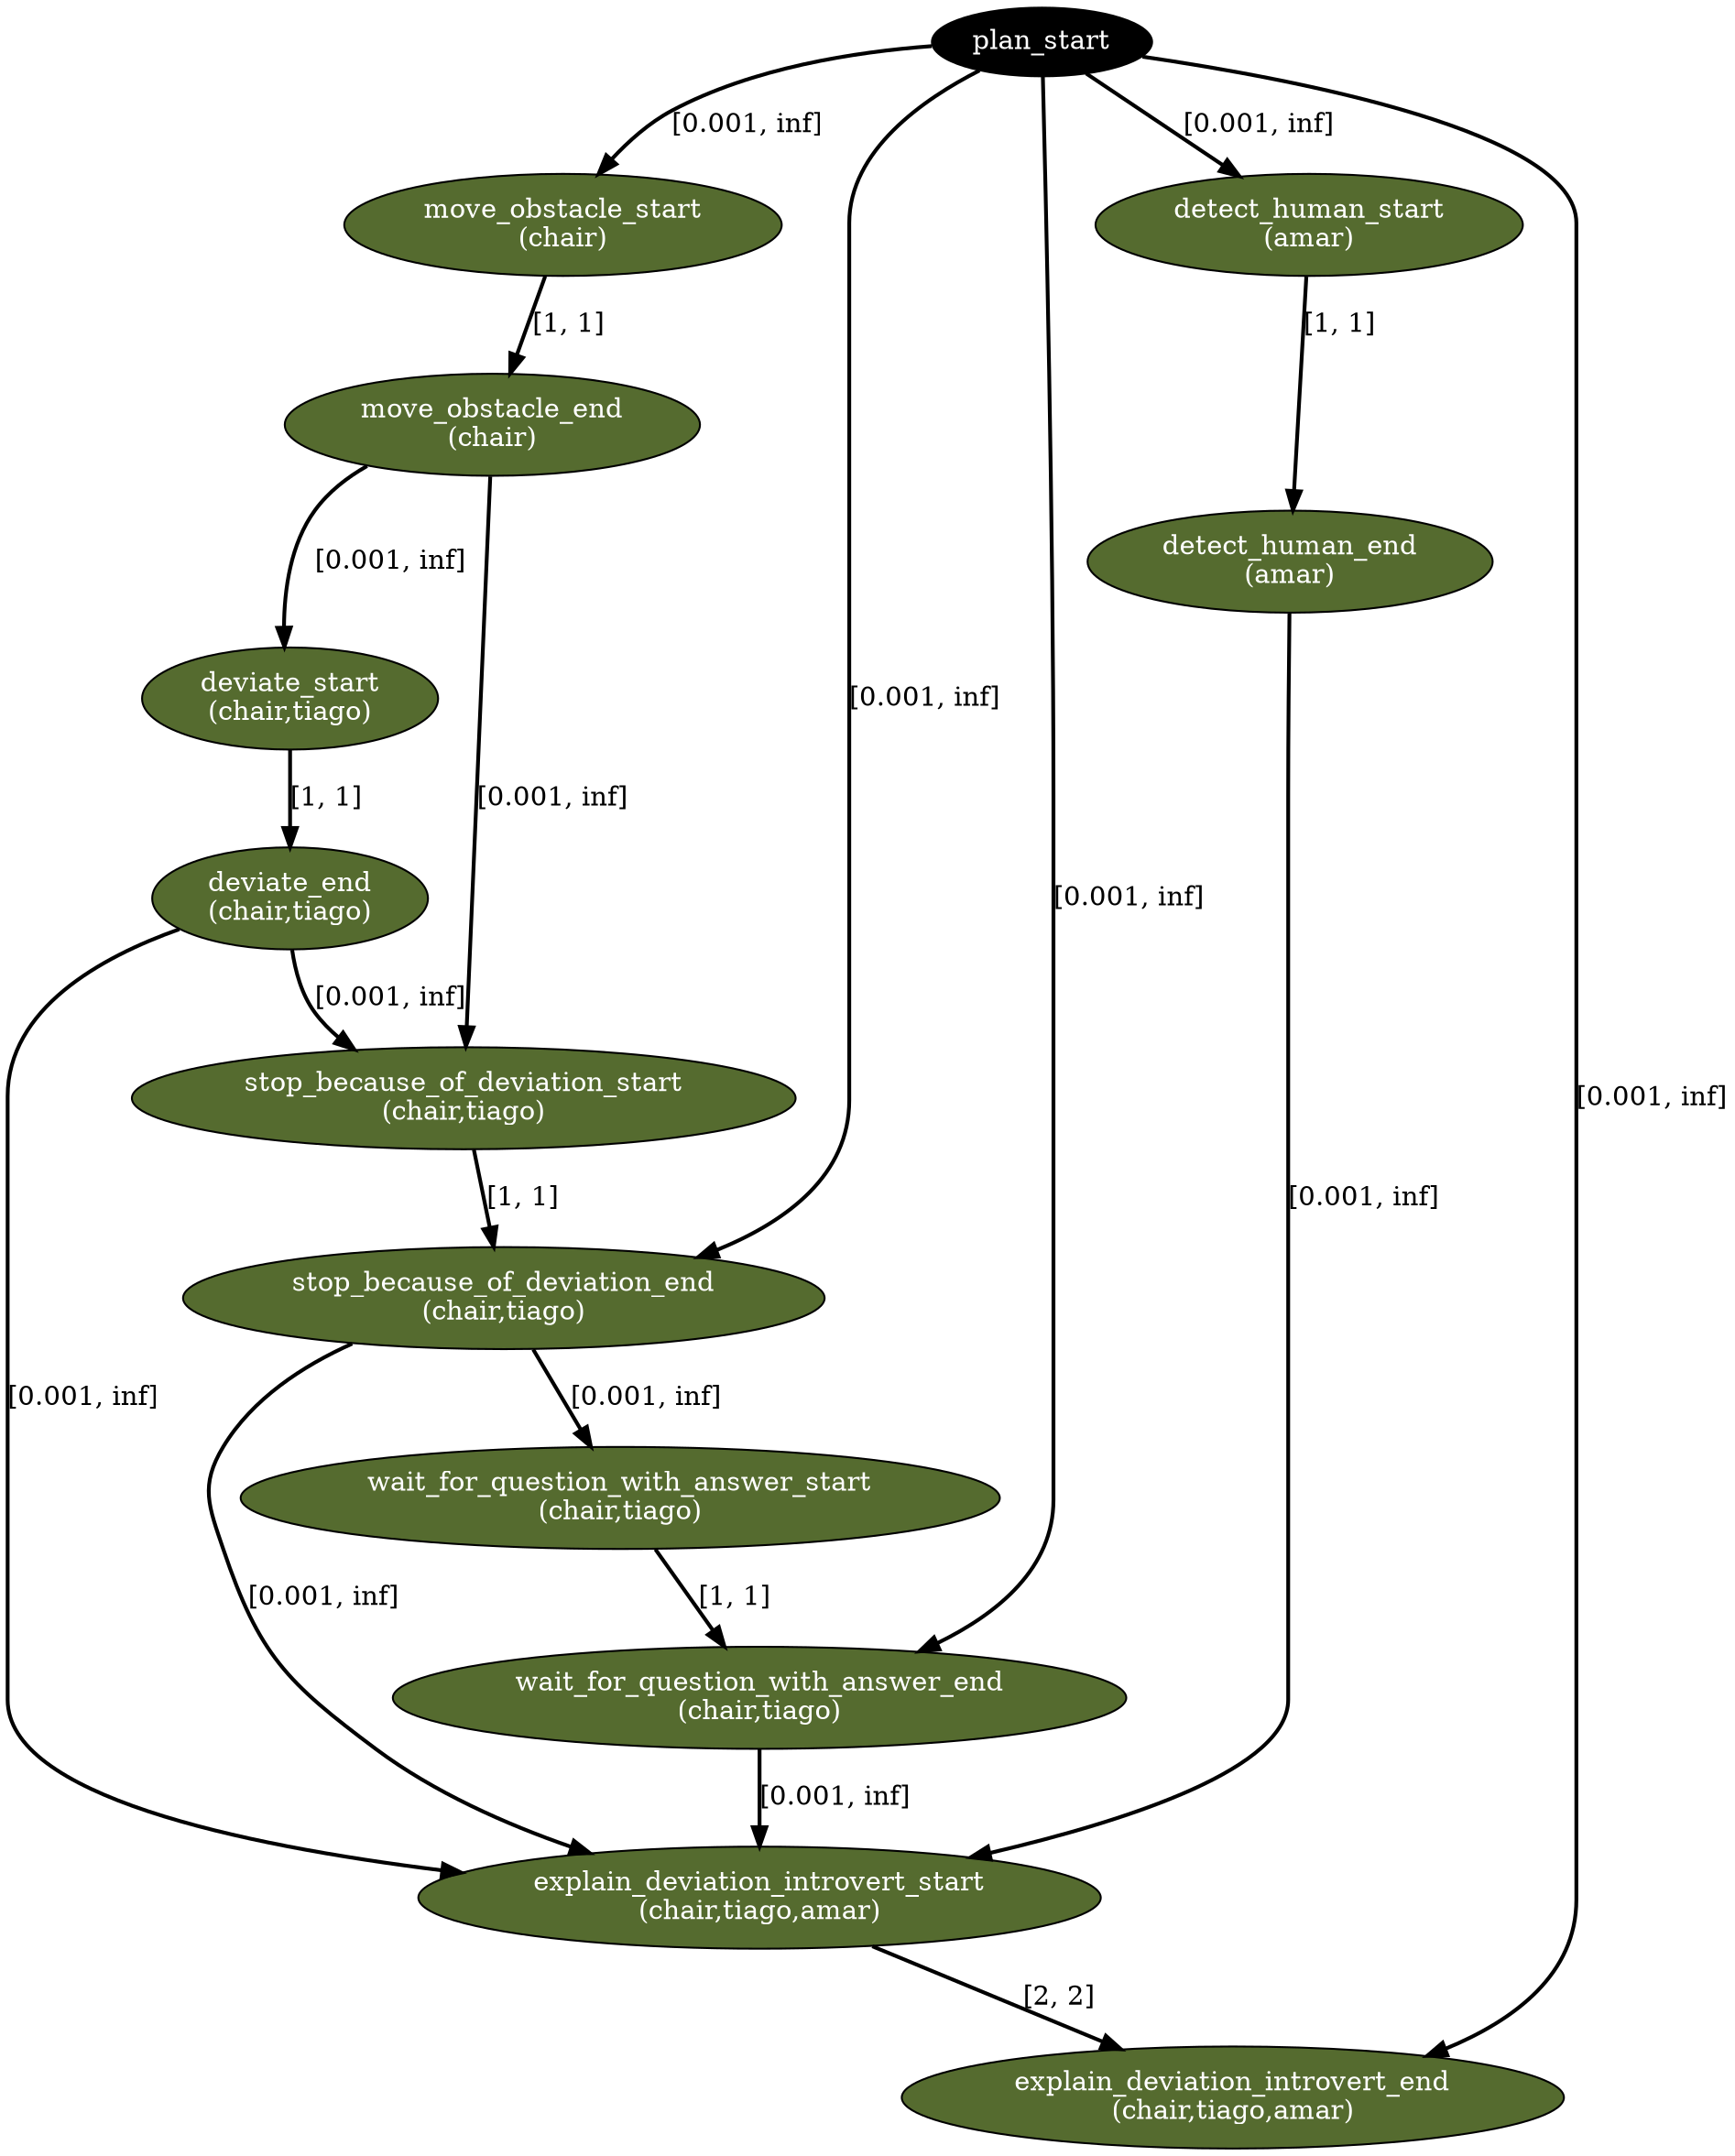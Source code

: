digraph plan {
0[ label="plan_start",style=filled,fillcolor=black,fontcolor=white];
1[ label="detect_human_start
(amar)",style=filled,fillcolor=darkolivegreen,fontcolor=white];
2[ label="detect_human_end
(amar)",style=filled,fillcolor=darkolivegreen,fontcolor=white];
3[ label="move_obstacle_start
(chair)",style=filled,fillcolor=darkolivegreen,fontcolor=white];
4[ label="move_obstacle_end
(chair)",style=filled,fillcolor=darkolivegreen,fontcolor=white];
5[ label="deviate_start
(chair,tiago)",style=filled,fillcolor=darkolivegreen,fontcolor=white];
6[ label="deviate_end
(chair,tiago)",style=filled,fillcolor=darkolivegreen,fontcolor=white];
7[ label="stop_because_of_deviation_start
(chair,tiago)",style=filled,fillcolor=darkolivegreen,fontcolor=white];
8[ label="stop_because_of_deviation_end
(chair,tiago)",style=filled,fillcolor=darkolivegreen,fontcolor=white];
9[ label="wait_for_question_with_answer_start
(chair,tiago)",style=filled,fillcolor=darkolivegreen,fontcolor=white];
10[ label="wait_for_question_with_answer_end
(chair,tiago)",style=filled,fillcolor=darkolivegreen,fontcolor=white];
11[ label="explain_deviation_introvert_start
(chair,tiago,amar)",style=filled,fillcolor=darkolivegreen,fontcolor=white];
12[ label="explain_deviation_introvert_end
(chair,tiago,amar)",style=filled,fillcolor=darkolivegreen,fontcolor=white];
"0" -> "1" [ label="[0.001, inf]" , penwidth=2, color="black"]
"0" -> "3" [ label="[0.001, inf]" , penwidth=2, color="black"]
"1" -> "2" [ label="[1, 1]" , penwidth=2, color="black"]
"3" -> "4" [ label="[1, 1]" , penwidth=2, color="black"]
"4" -> "5" [ label="[0.001, inf]" , penwidth=2, color="black"]
"5" -> "6" [ label="[1, 1]" , penwidth=2, color="black"]
"4" -> "7" [ label="[0.001, inf]" , penwidth=2, color="black"]
"6" -> "7" [ label="[0.001, inf]" , penwidth=2, color="black"]
"7" -> "8" [ label="[1, 1]" , penwidth=2, color="black"]
"0" -> "8" [ label="[0.001, inf]" , penwidth=2, color="black"]
"8" -> "9" [ label="[0.001, inf]" , penwidth=2, color="black"]
"9" -> "10" [ label="[1, 1]" , penwidth=2, color="black"]
"0" -> "10" [ label="[0.001, inf]" , penwidth=2, color="black"]
"8" -> "11" [ label="[0.001, inf]" , penwidth=2, color="black"]
"10" -> "11" [ label="[0.001, inf]" , penwidth=2, color="black"]
"6" -> "11" [ label="[0.001, inf]" , penwidth=2, color="black"]
"2" -> "11" [ label="[0.001, inf]" , penwidth=2, color="black"]
"11" -> "12" [ label="[2, 2]" , penwidth=2, color="black"]
"0" -> "12" [ label="[0.001, inf]" , penwidth=2, color="black"]
}
